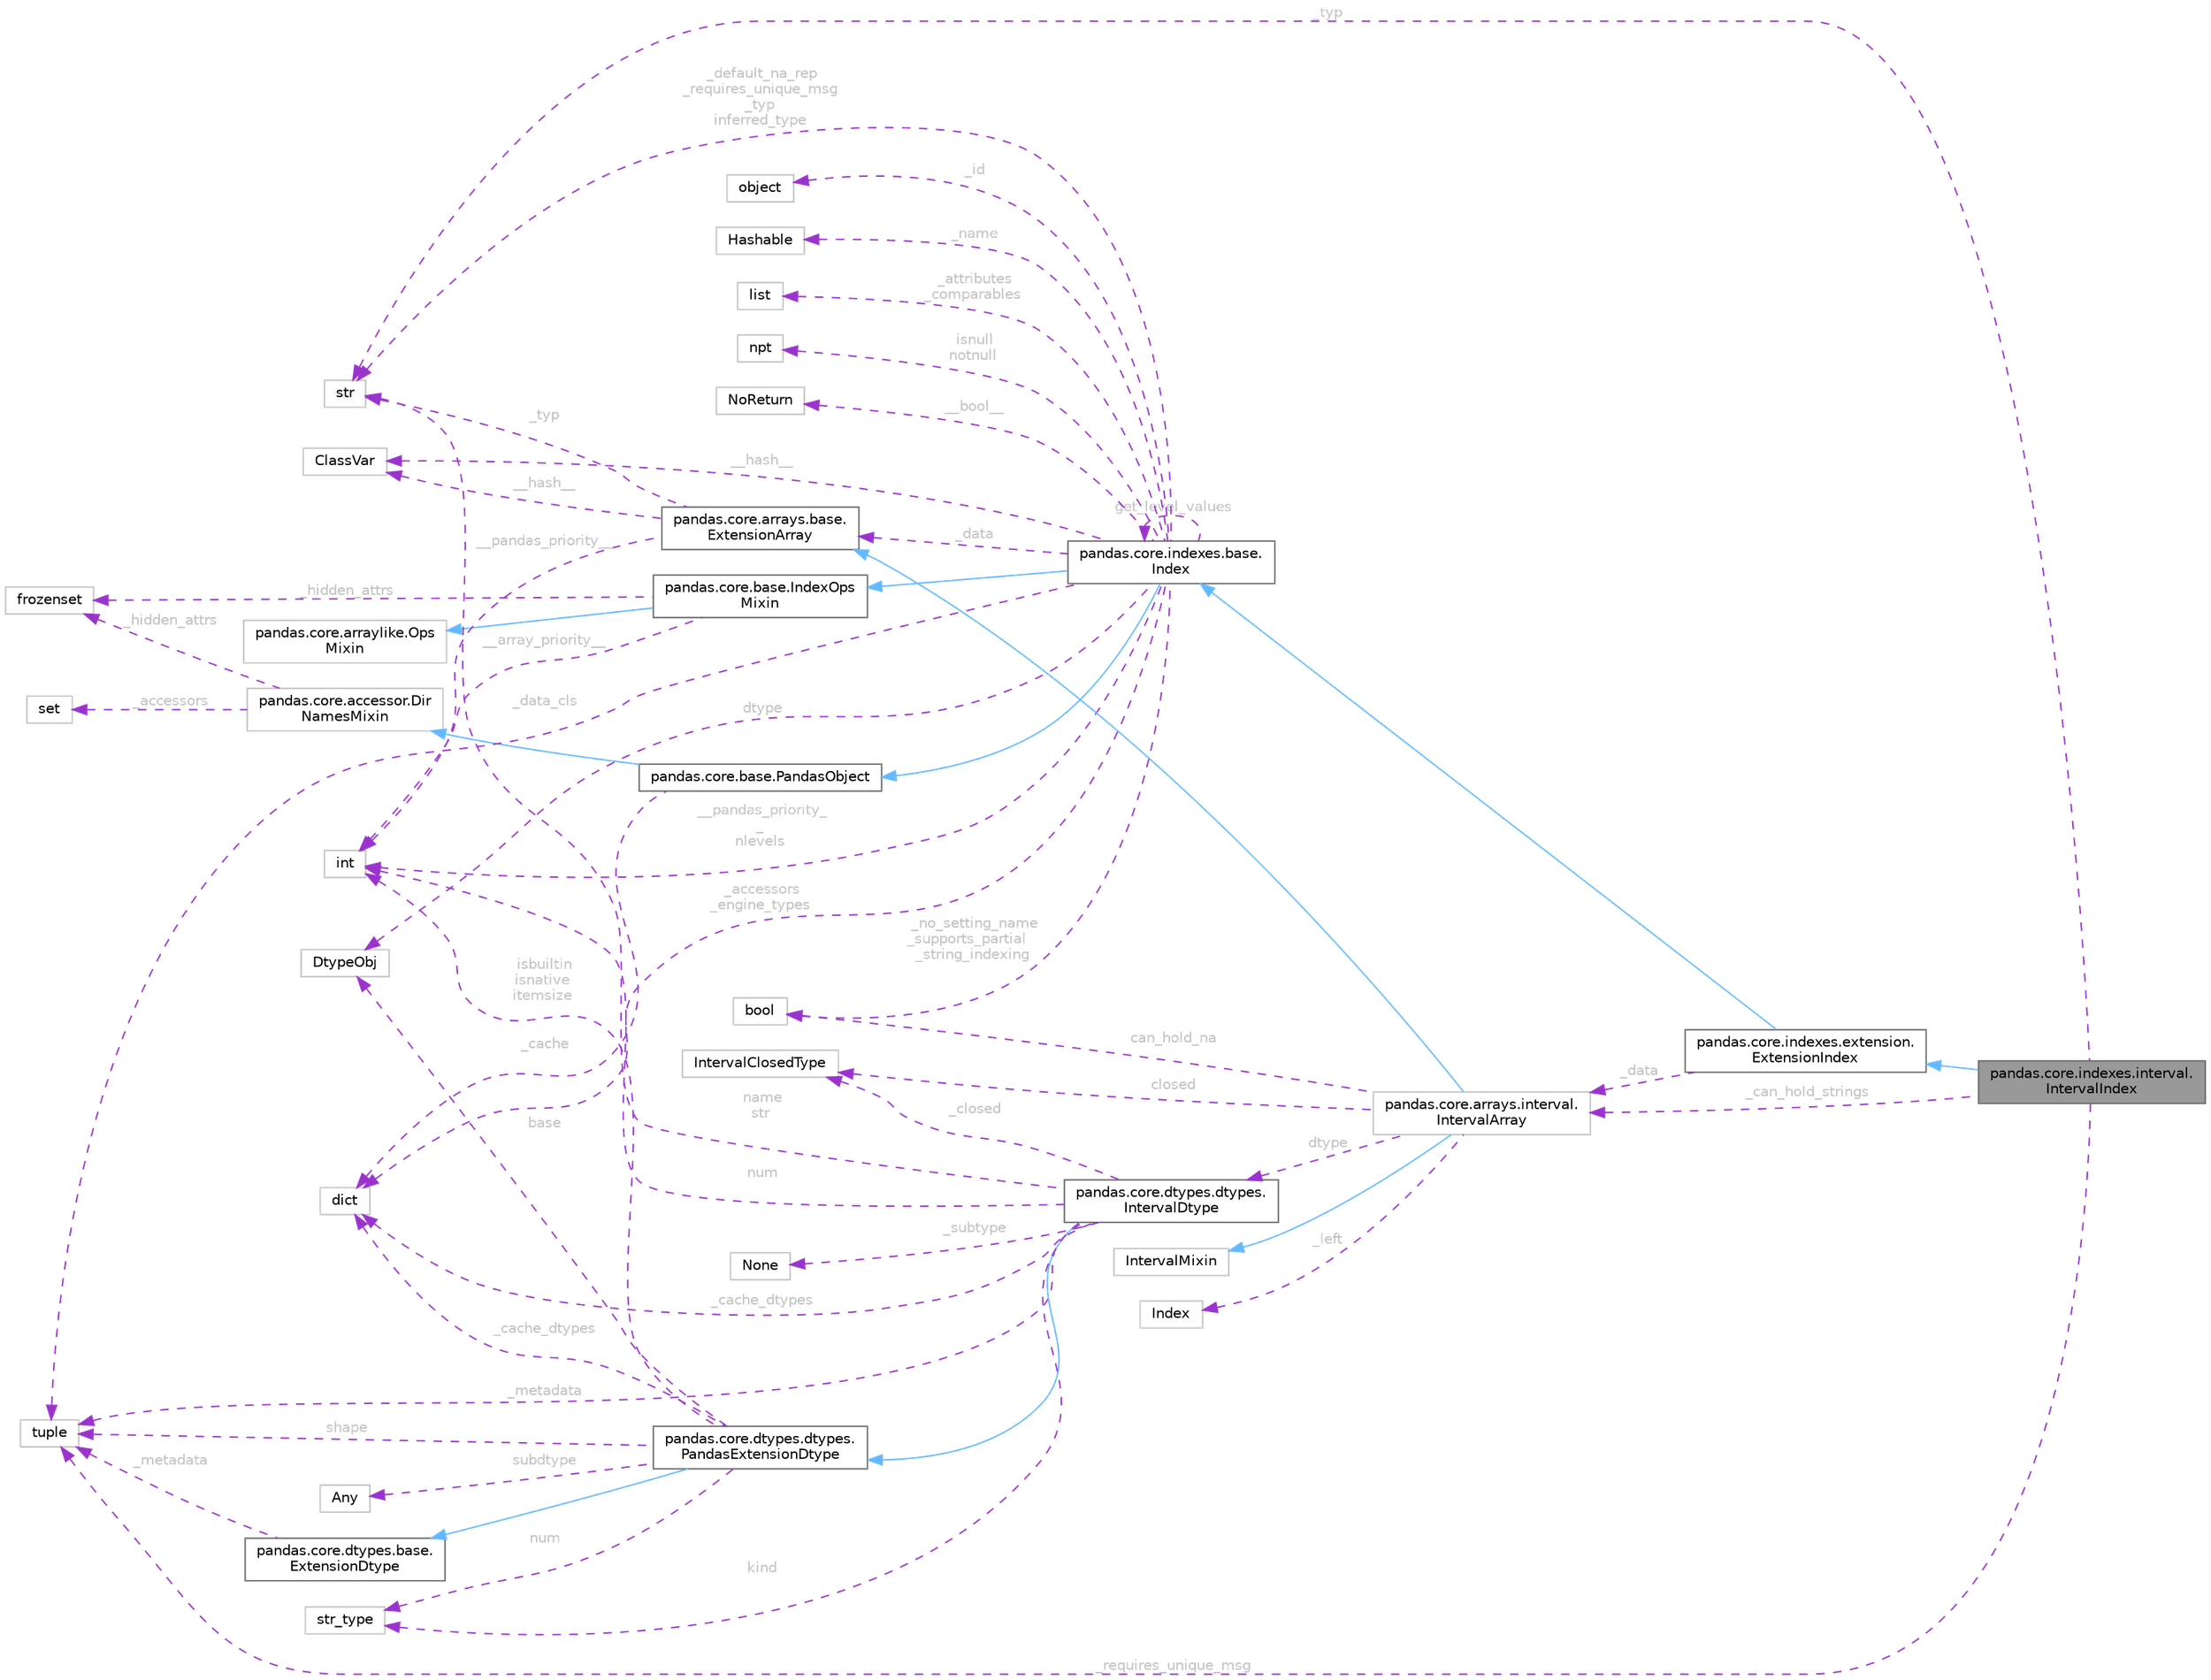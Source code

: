 digraph "pandas.core.indexes.interval.IntervalIndex"
{
 // LATEX_PDF_SIZE
  bgcolor="transparent";
  edge [fontname=Helvetica,fontsize=10,labelfontname=Helvetica,labelfontsize=10];
  node [fontname=Helvetica,fontsize=10,shape=box,height=0.2,width=0.4];
  rankdir="LR";
  Node1 [id="Node000001",label="pandas.core.indexes.interval.\lIntervalIndex",height=0.2,width=0.4,color="gray40", fillcolor="grey60", style="filled", fontcolor="black",tooltip=" "];
  Node2 -> Node1 [id="edge1_Node000001_Node000002",dir="back",color="steelblue1",style="solid",tooltip=" "];
  Node2 [id="Node000002",label="pandas.core.indexes.extension.\lExtensionIndex",height=0.2,width=0.4,color="gray40", fillcolor="white", style="filled",URL="$d3/d98/classpandas_1_1core_1_1indexes_1_1extension_1_1ExtensionIndex.html",tooltip=" "];
  Node3 -> Node2 [id="edge2_Node000002_Node000003",dir="back",color="steelblue1",style="solid",tooltip=" "];
  Node3 [id="Node000003",label="pandas.core.indexes.base.\lIndex",height=0.2,width=0.4,color="gray40", fillcolor="white", style="filled",URL="$d9/d4b/classpandas_1_1core_1_1indexes_1_1base_1_1Index.html",tooltip=" "];
  Node4 -> Node3 [id="edge3_Node000003_Node000004",dir="back",color="steelblue1",style="solid",tooltip=" "];
  Node4 [id="Node000004",label="pandas.core.base.IndexOps\lMixin",height=0.2,width=0.4,color="gray40", fillcolor="white", style="filled",URL="$db/d4c/classpandas_1_1core_1_1base_1_1IndexOpsMixin.html",tooltip=" "];
  Node5 -> Node4 [id="edge4_Node000004_Node000005",dir="back",color="steelblue1",style="solid",tooltip=" "];
  Node5 [id="Node000005",label="pandas.core.arraylike.Ops\lMixin",height=0.2,width=0.4,color="grey75", fillcolor="white", style="filled",URL="$da/d26/classpandas_1_1core_1_1arraylike_1_1OpsMixin.html",tooltip=" "];
  Node6 -> Node4 [id="edge5_Node000004_Node000006",dir="back",color="darkorchid3",style="dashed",tooltip=" ",label=" __array_priority__",fontcolor="grey" ];
  Node6 [id="Node000006",label="int",height=0.2,width=0.4,color="grey75", fillcolor="white", style="filled",tooltip=" "];
  Node7 -> Node4 [id="edge6_Node000004_Node000007",dir="back",color="darkorchid3",style="dashed",tooltip=" ",label=" _hidden_attrs",fontcolor="grey" ];
  Node7 [id="Node000007",label="frozenset",height=0.2,width=0.4,color="grey75", fillcolor="white", style="filled",tooltip=" "];
  Node8 -> Node3 [id="edge7_Node000003_Node000008",dir="back",color="steelblue1",style="solid",tooltip=" "];
  Node8 [id="Node000008",label="pandas.core.base.PandasObject",height=0.2,width=0.4,color="gray40", fillcolor="white", style="filled",URL="$d9/d19/classpandas_1_1core_1_1base_1_1PandasObject.html",tooltip=" "];
  Node9 -> Node8 [id="edge8_Node000008_Node000009",dir="back",color="steelblue1",style="solid",tooltip=" "];
  Node9 [id="Node000009",label="pandas.core.accessor.Dir\lNamesMixin",height=0.2,width=0.4,color="grey75", fillcolor="white", style="filled",URL="$df/dd9/classpandas_1_1core_1_1accessor_1_1DirNamesMixin.html",tooltip=" "];
  Node10 -> Node9 [id="edge9_Node000009_Node000010",dir="back",color="darkorchid3",style="dashed",tooltip=" ",label=" _accessors",fontcolor="grey" ];
  Node10 [id="Node000010",label="set",height=0.2,width=0.4,color="grey75", fillcolor="white", style="filled",tooltip=" "];
  Node7 -> Node9 [id="edge10_Node000009_Node000007",dir="back",color="darkorchid3",style="dashed",tooltip=" ",label=" _hidden_attrs",fontcolor="grey" ];
  Node11 -> Node8 [id="edge11_Node000008_Node000011",dir="back",color="darkorchid3",style="dashed",tooltip=" ",label=" _cache",fontcolor="grey" ];
  Node11 [id="Node000011",label="dict",height=0.2,width=0.4,color="grey75", fillcolor="white", style="filled",tooltip=" "];
  Node6 -> Node3 [id="edge12_Node000003_Node000006",dir="back",color="darkorchid3",style="dashed",tooltip=" ",label=" __pandas_priority_\l_\nnlevels",fontcolor="grey" ];
  Node12 -> Node3 [id="edge13_Node000003_Node000012",dir="back",color="darkorchid3",style="dashed",tooltip=" ",label=" _default_na_rep\n_requires_unique_msg\n_typ\ninferred_type",fontcolor="grey" ];
  Node12 [id="Node000012",label="str",height=0.2,width=0.4,color="grey75", fillcolor="white", style="filled",tooltip=" "];
  Node13 -> Node3 [id="edge14_Node000003_Node000013",dir="back",color="darkorchid3",style="dashed",tooltip=" ",label=" _data",fontcolor="grey" ];
  Node13 [id="Node000013",label="pandas.core.arrays.base.\lExtensionArray",height=0.2,width=0.4,color="gray40", fillcolor="white", style="filled",URL="$d4/dd3/classpandas_1_1core_1_1arrays_1_1base_1_1ExtensionArray.html",tooltip=" "];
  Node12 -> Node13 [id="edge15_Node000013_Node000012",dir="back",color="darkorchid3",style="dashed",tooltip=" ",label=" _typ",fontcolor="grey" ];
  Node6 -> Node13 [id="edge16_Node000013_Node000006",dir="back",color="darkorchid3",style="dashed",tooltip=" ",label=" __pandas_priority__",fontcolor="grey" ];
  Node14 -> Node13 [id="edge17_Node000013_Node000014",dir="back",color="darkorchid3",style="dashed",tooltip=" ",label=" __hash__",fontcolor="grey" ];
  Node14 [id="Node000014",label="ClassVar",height=0.2,width=0.4,color="grey75", fillcolor="white", style="filled",tooltip=" "];
  Node15 -> Node3 [id="edge18_Node000003_Node000015",dir="back",color="darkorchid3",style="dashed",tooltip=" ",label=" _data_cls",fontcolor="grey" ];
  Node15 [id="Node000015",label="tuple",height=0.2,width=0.4,color="grey75", fillcolor="white", style="filled",tooltip=" "];
  Node16 -> Node3 [id="edge19_Node000003_Node000016",dir="back",color="darkorchid3",style="dashed",tooltip=" ",label=" _id",fontcolor="grey" ];
  Node16 [id="Node000016",label="object",height=0.2,width=0.4,color="grey75", fillcolor="white", style="filled",tooltip=" "];
  Node17 -> Node3 [id="edge20_Node000003_Node000017",dir="back",color="darkorchid3",style="dashed",tooltip=" ",label=" _name",fontcolor="grey" ];
  Node17 [id="Node000017",label="Hashable",height=0.2,width=0.4,color="grey75", fillcolor="white", style="filled",tooltip=" "];
  Node18 -> Node3 [id="edge21_Node000003_Node000018",dir="back",color="darkorchid3",style="dashed",tooltip=" ",label=" _no_setting_name\n_supports_partial\l_string_indexing",fontcolor="grey" ];
  Node18 [id="Node000018",label="bool",height=0.2,width=0.4,color="grey75", fillcolor="white", style="filled",tooltip=" "];
  Node19 -> Node3 [id="edge22_Node000003_Node000019",dir="back",color="darkorchid3",style="dashed",tooltip=" ",label=" _attributes\n_comparables",fontcolor="grey" ];
  Node19 [id="Node000019",label="list",height=0.2,width=0.4,color="grey75", fillcolor="white", style="filled",tooltip=" "];
  Node11 -> Node3 [id="edge23_Node000003_Node000011",dir="back",color="darkorchid3",style="dashed",tooltip=" ",label=" _accessors\n_engine_types",fontcolor="grey" ];
  Node3 -> Node3 [id="edge24_Node000003_Node000003",dir="back",color="darkorchid3",style="dashed",tooltip=" ",label=" get_level_values",fontcolor="grey" ];
  Node20 -> Node3 [id="edge25_Node000003_Node000020",dir="back",color="darkorchid3",style="dashed",tooltip=" ",label=" isnull\nnotnull",fontcolor="grey" ];
  Node20 [id="Node000020",label="npt",height=0.2,width=0.4,color="grey75", fillcolor="white", style="filled",tooltip=" "];
  Node21 -> Node3 [id="edge26_Node000003_Node000021",dir="back",color="darkorchid3",style="dashed",tooltip=" ",label=" __bool__",fontcolor="grey" ];
  Node21 [id="Node000021",label="NoReturn",height=0.2,width=0.4,color="grey75", fillcolor="white", style="filled",tooltip=" "];
  Node14 -> Node3 [id="edge27_Node000003_Node000014",dir="back",color="darkorchid3",style="dashed",tooltip=" ",label=" __hash__",fontcolor="grey" ];
  Node22 -> Node3 [id="edge28_Node000003_Node000022",dir="back",color="darkorchid3",style="dashed",tooltip=" ",label=" dtype",fontcolor="grey" ];
  Node22 [id="Node000022",label="DtypeObj",height=0.2,width=0.4,color="grey75", fillcolor="white", style="filled",tooltip=" "];
  Node23 -> Node2 [id="edge29_Node000002_Node000023",dir="back",color="darkorchid3",style="dashed",tooltip=" ",label=" _data",fontcolor="grey" ];
  Node23 [id="Node000023",label="pandas.core.arrays.interval.\lIntervalArray",height=0.2,width=0.4,color="grey75", fillcolor="white", style="filled",URL="$d2/d4b/classpandas_1_1core_1_1arrays_1_1interval_1_1IntervalArray.html",tooltip=" "];
  Node24 -> Node23 [id="edge30_Node000023_Node000024",dir="back",color="steelblue1",style="solid",tooltip=" "];
  Node24 [id="Node000024",label="IntervalMixin",height=0.2,width=0.4,color="grey75", fillcolor="white", style="filled",URL="$df/d19/classIntervalMixin.html",tooltip=" "];
  Node13 -> Node23 [id="edge31_Node000023_Node000013",dir="back",color="steelblue1",style="solid",tooltip=" "];
  Node18 -> Node23 [id="edge32_Node000023_Node000018",dir="back",color="darkorchid3",style="dashed",tooltip=" ",label=" can_hold_na",fontcolor="grey" ];
  Node25 -> Node23 [id="edge33_Node000023_Node000025",dir="back",color="darkorchid3",style="dashed",tooltip=" ",label=" _left",fontcolor="grey" ];
  Node25 [id="Node000025",label="Index",height=0.2,width=0.4,color="grey75", fillcolor="white", style="filled",tooltip=" "];
  Node26 -> Node23 [id="edge34_Node000023_Node000026",dir="back",color="darkorchid3",style="dashed",tooltip=" ",label=" closed",fontcolor="grey" ];
  Node26 [id="Node000026",label="IntervalClosedType",height=0.2,width=0.4,color="grey75", fillcolor="white", style="filled",tooltip=" "];
  Node27 -> Node23 [id="edge35_Node000023_Node000027",dir="back",color="darkorchid3",style="dashed",tooltip=" ",label=" dtype",fontcolor="grey" ];
  Node27 [id="Node000027",label="pandas.core.dtypes.dtypes.\lIntervalDtype",height=0.2,width=0.4,color="gray40", fillcolor="white", style="filled",URL="$dc/da8/classpandas_1_1core_1_1dtypes_1_1dtypes_1_1IntervalDtype.html",tooltip=" "];
  Node28 -> Node27 [id="edge36_Node000027_Node000028",dir="back",color="steelblue1",style="solid",tooltip=" "];
  Node28 [id="Node000028",label="pandas.core.dtypes.dtypes.\lPandasExtensionDtype",height=0.2,width=0.4,color="gray40", fillcolor="white", style="filled",URL="$d0/d04/classpandas_1_1core_1_1dtypes_1_1dtypes_1_1PandasExtensionDtype.html",tooltip=" "];
  Node29 -> Node28 [id="edge37_Node000028_Node000029",dir="back",color="steelblue1",style="solid",tooltip=" "];
  Node29 [id="Node000029",label="pandas.core.dtypes.base.\lExtensionDtype",height=0.2,width=0.4,color="gray40", fillcolor="white", style="filled",URL="$d4/d64/classpandas_1_1core_1_1dtypes_1_1base_1_1ExtensionDtype.html",tooltip=" "];
  Node15 -> Node29 [id="edge38_Node000029_Node000015",dir="back",color="darkorchid3",style="dashed",tooltip=" ",label=" _metadata",fontcolor="grey" ];
  Node30 -> Node28 [id="edge39_Node000028_Node000030",dir="back",color="darkorchid3",style="dashed",tooltip=" ",label=" subdtype",fontcolor="grey" ];
  Node30 [id="Node000030",label="Any",height=0.2,width=0.4,color="grey75", fillcolor="white", style="filled",tooltip=" "];
  Node31 -> Node28 [id="edge40_Node000028_Node000031",dir="back",color="darkorchid3",style="dashed",tooltip=" ",label=" num",fontcolor="grey" ];
  Node31 [id="Node000031",label="str_type",height=0.2,width=0.4,color="grey75", fillcolor="white", style="filled",tooltip=" "];
  Node15 -> Node28 [id="edge41_Node000028_Node000015",dir="back",color="darkorchid3",style="dashed",tooltip=" ",label=" shape",fontcolor="grey" ];
  Node6 -> Node28 [id="edge42_Node000028_Node000006",dir="back",color="darkorchid3",style="dashed",tooltip=" ",label=" isbuiltin\nisnative\nitemsize",fontcolor="grey" ];
  Node22 -> Node28 [id="edge43_Node000028_Node000022",dir="back",color="darkorchid3",style="dashed",tooltip=" ",label=" base",fontcolor="grey" ];
  Node11 -> Node28 [id="edge44_Node000028_Node000011",dir="back",color="darkorchid3",style="dashed",tooltip=" ",label=" _cache_dtypes",fontcolor="grey" ];
  Node12 -> Node27 [id="edge45_Node000027_Node000012",dir="back",color="darkorchid3",style="dashed",tooltip=" ",label=" name\nstr",fontcolor="grey" ];
  Node31 -> Node27 [id="edge46_Node000027_Node000031",dir="back",color="darkorchid3",style="dashed",tooltip=" ",label=" kind",fontcolor="grey" ];
  Node6 -> Node27 [id="edge47_Node000027_Node000006",dir="back",color="darkorchid3",style="dashed",tooltip=" ",label=" num",fontcolor="grey" ];
  Node15 -> Node27 [id="edge48_Node000027_Node000015",dir="back",color="darkorchid3",style="dashed",tooltip=" ",label=" _metadata",fontcolor="grey" ];
  Node11 -> Node27 [id="edge49_Node000027_Node000011",dir="back",color="darkorchid3",style="dashed",tooltip=" ",label=" _cache_dtypes",fontcolor="grey" ];
  Node32 -> Node27 [id="edge50_Node000027_Node000032",dir="back",color="darkorchid3",style="dashed",tooltip=" ",label=" _subtype",fontcolor="grey" ];
  Node32 [id="Node000032",label="None",height=0.2,width=0.4,color="grey75", fillcolor="white", style="filled",tooltip=" "];
  Node26 -> Node27 [id="edge51_Node000027_Node000026",dir="back",color="darkorchid3",style="dashed",tooltip=" ",label=" _closed",fontcolor="grey" ];
  Node12 -> Node1 [id="edge52_Node000001_Node000012",dir="back",color="darkorchid3",style="dashed",tooltip=" ",label=" _typ",fontcolor="grey" ];
  Node23 -> Node1 [id="edge53_Node000001_Node000023",dir="back",color="darkorchid3",style="dashed",tooltip=" ",label=" _can_hold_strings",fontcolor="grey" ];
  Node15 -> Node1 [id="edge54_Node000001_Node000015",dir="back",color="darkorchid3",style="dashed",tooltip=" ",label=" _requires_unique_msg",fontcolor="grey" ];
}
